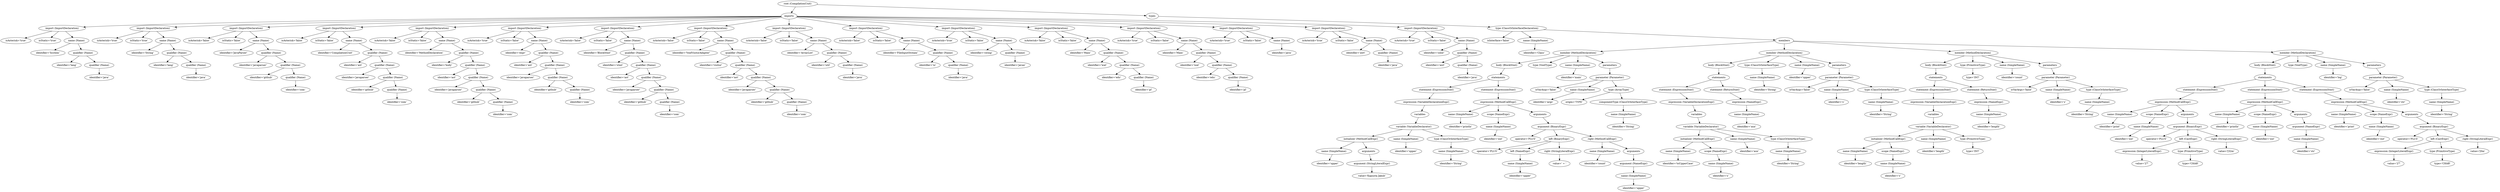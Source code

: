 digraph {
n0 [label="root (CompilationUnit)"];
n1 [label="imports"];
n0 -> n1;
n2 [label="import (ImportDeclaration)"];
n1 -> n2;
n3 [label="isAsterisk='true'"];
n2 -> n3;
n4 [label="isStatic='true'"];
n2 -> n4;
n5 [label="name (Name)"];
n2 -> n5;
n6 [label="identifier='System'"];
n5 -> n6;
n7 [label="qualifier (Name)"];
n5 -> n7;
n8 [label="identifier='lang'"];
n7 -> n8;
n9 [label="qualifier (Name)"];
n7 -> n9;
n10 [label="identifier='java'"];
n9 -> n10;
n11 [label="import (ImportDeclaration)"];
n1 -> n11;
n12 [label="isAsterisk='true'"];
n11 -> n12;
n13 [label="isStatic='true'"];
n11 -> n13;
n14 [label="name (Name)"];
n11 -> n14;
n15 [label="identifier='String'"];
n14 -> n15;
n16 [label="qualifier (Name)"];
n14 -> n16;
n17 [label="identifier='lang'"];
n16 -> n17;
n18 [label="qualifier (Name)"];
n16 -> n18;
n19 [label="identifier='java'"];
n18 -> n19;
n20 [label="import (ImportDeclaration)"];
n1 -> n20;
n21 [label="isAsterisk='false'"];
n20 -> n21;
n22 [label="isStatic='false'"];
n20 -> n22;
n23 [label="name (Name)"];
n20 -> n23;
n24 [label="identifier='JavaParser'"];
n23 -> n24;
n25 [label="qualifier (Name)"];
n23 -> n25;
n26 [label="identifier='javaparser'"];
n25 -> n26;
n27 [label="qualifier (Name)"];
n25 -> n27;
n28 [label="identifier='github'"];
n27 -> n28;
n29 [label="qualifier (Name)"];
n27 -> n29;
n30 [label="identifier='com'"];
n29 -> n30;
n31 [label="import (ImportDeclaration)"];
n1 -> n31;
n32 [label="isAsterisk='false'"];
n31 -> n32;
n33 [label="isStatic='false'"];
n31 -> n33;
n34 [label="name (Name)"];
n31 -> n34;
n35 [label="identifier='CompilationUnit'"];
n34 -> n35;
n36 [label="qualifier (Name)"];
n34 -> n36;
n37 [label="identifier='ast'"];
n36 -> n37;
n38 [label="qualifier (Name)"];
n36 -> n38;
n39 [label="identifier='javaparser'"];
n38 -> n39;
n40 [label="qualifier (Name)"];
n38 -> n40;
n41 [label="identifier='github'"];
n40 -> n41;
n42 [label="qualifier (Name)"];
n40 -> n42;
n43 [label="identifier='com'"];
n42 -> n43;
n44 [label="import (ImportDeclaration)"];
n1 -> n44;
n45 [label="isAsterisk='false'"];
n44 -> n45;
n46 [label="isStatic='false'"];
n44 -> n46;
n47 [label="name (Name)"];
n44 -> n47;
n48 [label="identifier='MethodDeclaration'"];
n47 -> n48;
n49 [label="qualifier (Name)"];
n47 -> n49;
n50 [label="identifier='body'"];
n49 -> n50;
n51 [label="qualifier (Name)"];
n49 -> n51;
n52 [label="identifier='ast'"];
n51 -> n52;
n53 [label="qualifier (Name)"];
n51 -> n53;
n54 [label="identifier='javaparser'"];
n53 -> n54;
n55 [label="qualifier (Name)"];
n53 -> n55;
n56 [label="identifier='github'"];
n55 -> n56;
n57 [label="qualifier (Name)"];
n55 -> n57;
n58 [label="identifier='com'"];
n57 -> n58;
n59 [label="import (ImportDeclaration)"];
n1 -> n59;
n60 [label="isAsterisk='true'"];
n59 -> n60;
n61 [label="isStatic='false'"];
n59 -> n61;
n62 [label="name (Name)"];
n59 -> n62;
n63 [label="identifier='expr'"];
n62 -> n63;
n64 [label="qualifier (Name)"];
n62 -> n64;
n65 [label="identifier='ast'"];
n64 -> n65;
n66 [label="qualifier (Name)"];
n64 -> n66;
n67 [label="identifier='javaparser'"];
n66 -> n67;
n68 [label="qualifier (Name)"];
n66 -> n68;
n69 [label="identifier='github'"];
n68 -> n69;
n70 [label="qualifier (Name)"];
n68 -> n70;
n71 [label="identifier='com'"];
n70 -> n71;
n72 [label="import (ImportDeclaration)"];
n1 -> n72;
n73 [label="isAsterisk='false'"];
n72 -> n73;
n74 [label="isStatic='false'"];
n72 -> n74;
n75 [label="name (Name)"];
n72 -> n75;
n76 [label="identifier='BlockStmt'"];
n75 -> n76;
n77 [label="qualifier (Name)"];
n75 -> n77;
n78 [label="identifier='stmt'"];
n77 -> n78;
n79 [label="qualifier (Name)"];
n77 -> n79;
n80 [label="identifier='ast'"];
n79 -> n80;
n81 [label="qualifier (Name)"];
n79 -> n81;
n82 [label="identifier='javaparser'"];
n81 -> n82;
n83 [label="qualifier (Name)"];
n81 -> n83;
n84 [label="identifier='github'"];
n83 -> n84;
n85 [label="qualifier (Name)"];
n83 -> n85;
n86 [label="identifier='com'"];
n85 -> n86;
n87 [label="import (ImportDeclaration)"];
n1 -> n87;
n88 [label="isAsterisk='false'"];
n87 -> n88;
n89 [label="isStatic='false'"];
n87 -> n89;
n90 [label="name (Name)"];
n87 -> n90;
n91 [label="identifier='VoidVisitorAdapter'"];
n90 -> n91;
n92 [label="qualifier (Name)"];
n90 -> n92;
n93 [label="identifier='visitor'"];
n92 -> n93;
n94 [label="qualifier (Name)"];
n92 -> n94;
n95 [label="identifier='ast'"];
n94 -> n95;
n96 [label="qualifier (Name)"];
n94 -> n96;
n97 [label="identifier='javaparser'"];
n96 -> n97;
n98 [label="qualifier (Name)"];
n96 -> n98;
n99 [label="identifier='github'"];
n98 -> n99;
n100 [label="qualifier (Name)"];
n98 -> n100;
n101 [label="identifier='com'"];
n100 -> n101;
n102 [label="import (ImportDeclaration)"];
n1 -> n102;
n103 [label="isAsterisk='false'"];
n102 -> n103;
n104 [label="isStatic='false'"];
n102 -> n104;
n105 [label="name (Name)"];
n102 -> n105;
n106 [label="identifier='ArrayList'"];
n105 -> n106;
n107 [label="qualifier (Name)"];
n105 -> n107;
n108 [label="identifier='util'"];
n107 -> n108;
n109 [label="qualifier (Name)"];
n107 -> n109;
n110 [label="identifier='java'"];
n109 -> n110;
n111 [label="import (ImportDeclaration)"];
n1 -> n111;
n112 [label="isAsterisk='false'"];
n111 -> n112;
n113 [label="isStatic='false'"];
n111 -> n113;
n114 [label="name (Name)"];
n111 -> n114;
n115 [label="identifier='FileInputStream'"];
n114 -> n115;
n116 [label="qualifier (Name)"];
n114 -> n116;
n117 [label="identifier='io'"];
n116 -> n117;
n118 [label="qualifier (Name)"];
n116 -> n118;
n119 [label="identifier='java'"];
n118 -> n119;
n120 [label="import (ImportDeclaration)"];
n1 -> n120;
n121 [label="isAsterisk='true'"];
n120 -> n121;
n122 [label="isStatic='false'"];
n120 -> n122;
n123 [label="name (Name)"];
n120 -> n123;
n124 [label="identifier='swing'"];
n123 -> n124;
n125 [label="qualifier (Name)"];
n123 -> n125;
n126 [label="identifier='javax'"];
n125 -> n126;
n127 [label="import (ImportDeclaration)"];
n1 -> n127;
n128 [label="isAsterisk='false'"];
n127 -> n128;
n129 [label="isStatic='false'"];
n127 -> n129;
n130 [label="name (Name)"];
n127 -> n130;
n131 [label="identifier='Main'"];
n130 -> n131;
n132 [label="qualifier (Name)"];
n130 -> n132;
n133 [label="identifier='wat'"];
n132 -> n133;
n134 [label="qualifier (Name)"];
n132 -> n134;
n135 [label="identifier='edu'"];
n134 -> n135;
n136 [label="qualifier (Name)"];
n134 -> n136;
n137 [label="identifier='pl'"];
n136 -> n137;
n138 [label="import (ImportDeclaration)"];
n1 -> n138;
n139 [label="isAsterisk='true'"];
n138 -> n139;
n140 [label="isStatic='false'"];
n138 -> n140;
n141 [label="name (Name)"];
n138 -> n141;
n142 [label="identifier='Main'"];
n141 -> n142;
n143 [label="qualifier (Name)"];
n141 -> n143;
n144 [label="identifier='wat'"];
n143 -> n144;
n145 [label="qualifier (Name)"];
n143 -> n145;
n146 [label="identifier='edu'"];
n145 -> n146;
n147 [label="qualifier (Name)"];
n145 -> n147;
n148 [label="identifier='pl'"];
n147 -> n148;
n149 [label="import (ImportDeclaration)"];
n1 -> n149;
n150 [label="isAsterisk='true'"];
n149 -> n150;
n151 [label="isStatic='false'"];
n149 -> n151;
n152 [label="name (Name)"];
n149 -> n152;
n153 [label="identifier='java'"];
n152 -> n153;
n154 [label="import (ImportDeclaration)"];
n1 -> n154;
n155 [label="isAsterisk='true'"];
n154 -> n155;
n156 [label="isStatic='false'"];
n154 -> n156;
n157 [label="name (Name)"];
n154 -> n157;
n158 [label="identifier='awt'"];
n157 -> n158;
n159 [label="qualifier (Name)"];
n157 -> n159;
n160 [label="identifier='java'"];
n159 -> n160;
n161 [label="import (ImportDeclaration)"];
n1 -> n161;
n162 [label="isAsterisk='true'"];
n161 -> n162;
n163 [label="isStatic='false'"];
n161 -> n163;
n164 [label="name (Name)"];
n161 -> n164;
n165 [label="identifier='color'"];
n164 -> n165;
n166 [label="qualifier (Name)"];
n164 -> n166;
n167 [label="identifier='awt'"];
n166 -> n167;
n168 [label="qualifier (Name)"];
n166 -> n168;
n169 [label="identifier='java'"];
n168 -> n169;
n170 [label="types"];
n0 -> n170;
n171 [label="type (ClassOrInterfaceDeclaration)"];
n170 -> n171;
n172 [label="isInterface='false'"];
n171 -> n172;
n173 [label="name (SimpleName)"];
n171 -> n173;
n174 [label="identifier='Class'"];
n173 -> n174;
n175 [label="members"];
n171 -> n175;
n176 [label="member (MethodDeclaration)"];
n175 -> n176;
n177 [label="body (BlockStmt)"];
n176 -> n177;
n178 [label="statements"];
n177 -> n178;
n179 [label="statement (ExpressionStmt)"];
n178 -> n179;
n180 [label="expression (VariableDeclarationExpr)"];
n179 -> n180;
n181 [label="variables"];
n180 -> n181;
n182 [label="variable (VariableDeclarator)"];
n181 -> n182;
n183 [label="initializer (MethodCallExpr)"];
n182 -> n183;
n184 [label="name (SimpleName)"];
n183 -> n184;
n185 [label="identifier='upper'"];
n184 -> n185;
n186 [label="arguments"];
n183 -> n186;
n187 [label="argument (StringLiteralExpr)"];
n186 -> n187;
n188 [label="value='Kapusta Jakub'"];
n187 -> n188;
n189 [label="name (SimpleName)"];
n182 -> n189;
n190 [label="identifier='upper'"];
n189 -> n190;
n191 [label="type (ClassOrInterfaceType)"];
n182 -> n191;
n192 [label="name (SimpleName)"];
n191 -> n192;
n193 [label="identifier='String'"];
n192 -> n193;
n194 [label="statement (ExpressionStmt)"];
n178 -> n194;
n195 [label="expression (MethodCallExpr)"];
n194 -> n195;
n196 [label="name (SimpleName)"];
n195 -> n196;
n197 [label="identifier='println'"];
n196 -> n197;
n198 [label="scope (NameExpr)"];
n195 -> n198;
n199 [label="name (SimpleName)"];
n198 -> n199;
n200 [label="identifier='out'"];
n199 -> n200;
n201 [label="arguments"];
n195 -> n201;
n202 [label="argument (BinaryExpr)"];
n201 -> n202;
n203 [label="operator='PLUS'"];
n202 -> n203;
n204 [label="left (BinaryExpr)"];
n202 -> n204;
n205 [label="operator='PLUS'"];
n204 -> n205;
n206 [label="left (NameExpr)"];
n204 -> n206;
n207 [label="name (SimpleName)"];
n206 -> n207;
n208 [label="identifier='upper'"];
n207 -> n208;
n209 [label="right (StringLiteralExpr)"];
n204 -> n209;
n210 [label="value=' = '"];
n209 -> n210;
n211 [label="right (MethodCallExpr)"];
n202 -> n211;
n212 [label="name (SimpleName)"];
n211 -> n212;
n213 [label="identifier='count'"];
n212 -> n213;
n214 [label="arguments"];
n211 -> n214;
n215 [label="argument (NameExpr)"];
n214 -> n215;
n216 [label="name (SimpleName)"];
n215 -> n216;
n217 [label="identifier='upper'"];
n216 -> n217;
n218 [label="type (VoidType)"];
n176 -> n218;
n219 [label="name (SimpleName)"];
n176 -> n219;
n220 [label="identifier='main'"];
n219 -> n220;
n221 [label="parameters"];
n176 -> n221;
n222 [label="parameter (Parameter)"];
n221 -> n222;
n223 [label="isVarArgs='false'"];
n222 -> n223;
n224 [label="name (SimpleName)"];
n222 -> n224;
n225 [label="identifier='args'"];
n224 -> n225;
n226 [label="type (ArrayType)"];
n222 -> n226;
n227 [label="origin='TYPE'"];
n226 -> n227;
n228 [label="componentType (ClassOrInterfaceType)"];
n226 -> n228;
n229 [label="name (SimpleName)"];
n228 -> n229;
n230 [label="identifier='String'"];
n229 -> n230;
n231 [label="member (MethodDeclaration)"];
n175 -> n231;
n232 [label="body (BlockStmt)"];
n231 -> n232;
n233 [label="statements"];
n232 -> n233;
n234 [label="statement (ExpressionStmt)"];
n233 -> n234;
n235 [label="expression (VariableDeclarationExpr)"];
n234 -> n235;
n236 [label="variables"];
n235 -> n236;
n237 [label="variable (VariableDeclarator)"];
n236 -> n237;
n238 [label="initializer (MethodCallExpr)"];
n237 -> n238;
n239 [label="name (SimpleName)"];
n238 -> n239;
n240 [label="identifier='toUpperCase'"];
n239 -> n240;
n241 [label="scope (NameExpr)"];
n238 -> n241;
n242 [label="name (SimpleName)"];
n241 -> n242;
n243 [label="identifier='s'"];
n242 -> n243;
n244 [label="name (SimpleName)"];
n237 -> n244;
n245 [label="identifier='aux'"];
n244 -> n245;
n246 [label="type (ClassOrInterfaceType)"];
n237 -> n246;
n247 [label="name (SimpleName)"];
n246 -> n247;
n248 [label="identifier='String'"];
n247 -> n248;
n249 [label="statement (ReturnStmt)"];
n233 -> n249;
n250 [label="expression (NameExpr)"];
n249 -> n250;
n251 [label="name (SimpleName)"];
n250 -> n251;
n252 [label="identifier='aux'"];
n251 -> n252;
n253 [label="type (ClassOrInterfaceType)"];
n231 -> n253;
n254 [label="name (SimpleName)"];
n253 -> n254;
n255 [label="identifier='String'"];
n254 -> n255;
n256 [label="name (SimpleName)"];
n231 -> n256;
n257 [label="identifier='upper'"];
n256 -> n257;
n258 [label="parameters"];
n231 -> n258;
n259 [label="parameter (Parameter)"];
n258 -> n259;
n260 [label="isVarArgs='false'"];
n259 -> n260;
n261 [label="name (SimpleName)"];
n259 -> n261;
n262 [label="identifier='s'"];
n261 -> n262;
n263 [label="type (ClassOrInterfaceType)"];
n259 -> n263;
n264 [label="name (SimpleName)"];
n263 -> n264;
n265 [label="identifier='String'"];
n264 -> n265;
n266 [label="member (MethodDeclaration)"];
n175 -> n266;
n267 [label="body (BlockStmt)"];
n266 -> n267;
n268 [label="statements"];
n267 -> n268;
n269 [label="statement (ExpressionStmt)"];
n268 -> n269;
n270 [label="expression (VariableDeclarationExpr)"];
n269 -> n270;
n271 [label="variables"];
n270 -> n271;
n272 [label="variable (VariableDeclarator)"];
n271 -> n272;
n273 [label="initializer (MethodCallExpr)"];
n272 -> n273;
n274 [label="name (SimpleName)"];
n273 -> n274;
n275 [label="identifier='length'"];
n274 -> n275;
n276 [label="scope (NameExpr)"];
n273 -> n276;
n277 [label="name (SimpleName)"];
n276 -> n277;
n278 [label="identifier='s'"];
n277 -> n278;
n279 [label="name (SimpleName)"];
n272 -> n279;
n280 [label="identifier='length'"];
n279 -> n280;
n281 [label="type (PrimitiveType)"];
n272 -> n281;
n282 [label="type='INT'"];
n281 -> n282;
n283 [label="statement (ReturnStmt)"];
n268 -> n283;
n284 [label="expression (NameExpr)"];
n283 -> n284;
n285 [label="name (SimpleName)"];
n284 -> n285;
n286 [label="identifier='length'"];
n285 -> n286;
n287 [label="type (PrimitiveType)"];
n266 -> n287;
n288 [label="type='INT'"];
n287 -> n288;
n289 [label="name (SimpleName)"];
n266 -> n289;
n290 [label="identifier='count'"];
n289 -> n290;
n291 [label="parameters"];
n266 -> n291;
n292 [label="parameter (Parameter)"];
n291 -> n292;
n293 [label="isVarArgs='false'"];
n292 -> n293;
n294 [label="name (SimpleName)"];
n292 -> n294;
n295 [label="identifier='s'"];
n294 -> n295;
n296 [label="type (ClassOrInterfaceType)"];
n292 -> n296;
n297 [label="name (SimpleName)"];
n296 -> n297;
n298 [label="identifier='String'"];
n297 -> n298;
n299 [label="member (MethodDeclaration)"];
n175 -> n299;
n300 [label="body (BlockStmt)"];
n299 -> n300;
n301 [label="statements"];
n300 -> n301;
n302 [label="statement (ExpressionStmt)"];
n301 -> n302;
n303 [label="expression (MethodCallExpr)"];
n302 -> n303;
n304 [label="name (SimpleName)"];
n303 -> n304;
n305 [label="identifier='print'"];
n304 -> n305;
n306 [label="scope (NameExpr)"];
n303 -> n306;
n307 [label="name (SimpleName)"];
n306 -> n307;
n308 [label="identifier='out'"];
n307 -> n308;
n309 [label="arguments"];
n303 -> n309;
n310 [label="argument (BinaryExpr)"];
n309 -> n310;
n311 [label="operator='PLUS'"];
n310 -> n311;
n312 [label="left (CastExpr)"];
n310 -> n312;
n313 [label="expression (IntegerLiteralExpr)"];
n312 -> n313;
n314 [label="value='27'"];
n313 -> n314;
n315 [label="type (PrimitiveType)"];
n312 -> n315;
n316 [label="type='CHAR'"];
n315 -> n316;
n317 [label="right (StringLiteralExpr)"];
n310 -> n317;
n318 [label="value='[32m'"];
n317 -> n318;
n319 [label="statement (ExpressionStmt)"];
n301 -> n319;
n320 [label="expression (MethodCallExpr)"];
n319 -> n320;
n321 [label="name (SimpleName)"];
n320 -> n321;
n322 [label="identifier='println'"];
n321 -> n322;
n323 [label="scope (NameExpr)"];
n320 -> n323;
n324 [label="name (SimpleName)"];
n323 -> n324;
n325 [label="identifier='out'"];
n324 -> n325;
n326 [label="arguments"];
n320 -> n326;
n327 [label="argument (NameExpr)"];
n326 -> n327;
n328 [label="name (SimpleName)"];
n327 -> n328;
n329 [label="identifier='str'"];
n328 -> n329;
n330 [label="statement (ExpressionStmt)"];
n301 -> n330;
n331 [label="expression (MethodCallExpr)"];
n330 -> n331;
n332 [label="name (SimpleName)"];
n331 -> n332;
n333 [label="identifier='print'"];
n332 -> n333;
n334 [label="scope (NameExpr)"];
n331 -> n334;
n335 [label="name (SimpleName)"];
n334 -> n335;
n336 [label="identifier='out'"];
n335 -> n336;
n337 [label="arguments"];
n331 -> n337;
n338 [label="argument (BinaryExpr)"];
n337 -> n338;
n339 [label="operator='PLUS'"];
n338 -> n339;
n340 [label="left (CastExpr)"];
n338 -> n340;
n341 [label="expression (IntegerLiteralExpr)"];
n340 -> n341;
n342 [label="value='27'"];
n341 -> n342;
n343 [label="type (PrimitiveType)"];
n340 -> n343;
n344 [label="type='CHAR'"];
n343 -> n344;
n345 [label="right (StringLiteralExpr)"];
n338 -> n345;
n346 [label="value='[0m'"];
n345 -> n346;
n347 [label="type (VoidType)"];
n299 -> n347;
n348 [label="name (SimpleName)"];
n299 -> n348;
n349 [label="identifier='log'"];
n348 -> n349;
n350 [label="parameters"];
n299 -> n350;
n351 [label="parameter (Parameter)"];
n350 -> n351;
n352 [label="isVarArgs='false'"];
n351 -> n352;
n353 [label="name (SimpleName)"];
n351 -> n353;
n354 [label="identifier='str'"];
n353 -> n354;
n355 [label="type (ClassOrInterfaceType)"];
n351 -> n355;
n356 [label="name (SimpleName)"];
n355 -> n356;
n357 [label="identifier='String'"];
n356 -> n357;
}